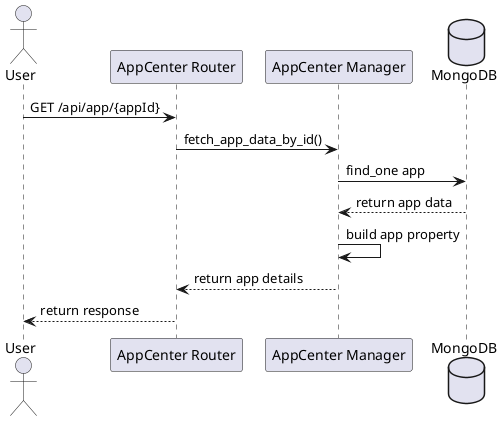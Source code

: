@startuml API 获取应用详情
actor User
participant "AppCenter Router" as Router
participant "AppCenter Manager" as Manager
database MongoDB

User -> Router: GET /api/app/{appId}
Router -> Manager: fetch_app_data_by_id()
Manager -> MongoDB: find_one app
MongoDB --> Manager: return app data
Manager -> Manager: build app property
Manager --> Router: return app details
Router --> User: return response
@enduml